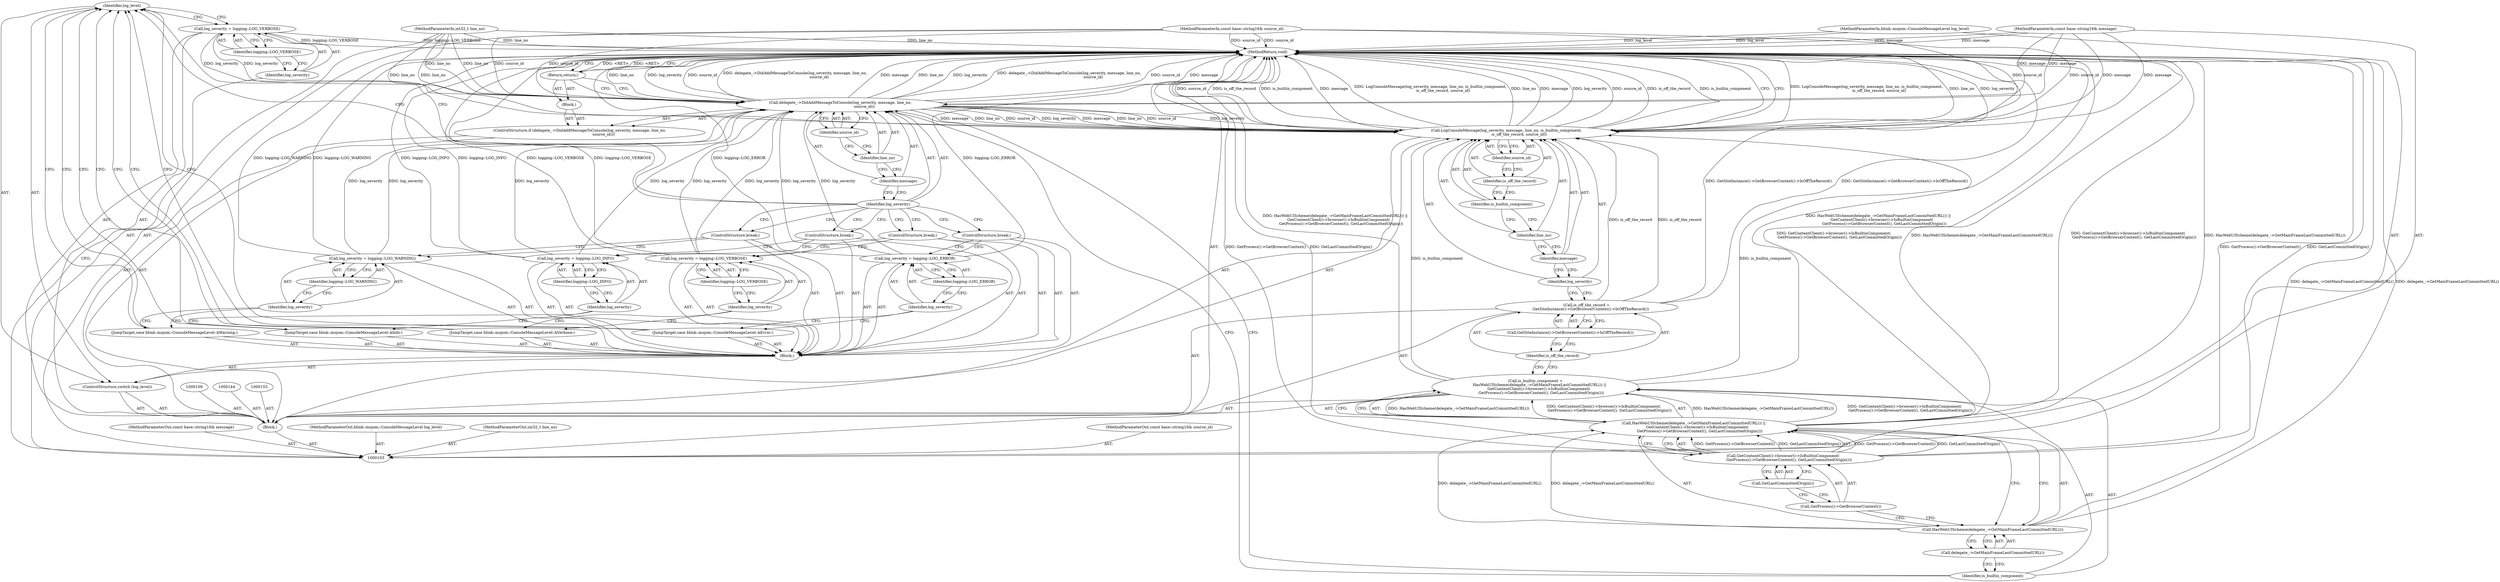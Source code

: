 digraph "0_Chrome_f03ea5a5c2ff26e239dfd23e263b15da2d9cee93" {
"1000114" [label="(Identifier,log_level)"];
"1000113" [label="(ControlStructure,switch (log_level))"];
"1000115" [label="(Block,)"];
"1000116" [label="(JumpTarget,case blink::mojom::ConsoleMessageLevel::kVerbose:)"];
"1000119" [label="(Identifier,logging::LOG_VERBOSE)"];
"1000117" [label="(Call,log_severity = logging::LOG_VERBOSE)"];
"1000118" [label="(Identifier,log_severity)"];
"1000120" [label="(ControlStructure,break;)"];
"1000121" [label="(JumpTarget,case blink::mojom::ConsoleMessageLevel::kInfo:)"];
"1000124" [label="(Identifier,logging::LOG_INFO)"];
"1000122" [label="(Call,log_severity = logging::LOG_INFO)"];
"1000123" [label="(Identifier,log_severity)"];
"1000125" [label="(ControlStructure,break;)"];
"1000126" [label="(JumpTarget,case blink::mojom::ConsoleMessageLevel::kWarning:)"];
"1000129" [label="(Identifier,logging::LOG_WARNING)"];
"1000127" [label="(Call,log_severity = logging::LOG_WARNING)"];
"1000128" [label="(Identifier,log_severity)"];
"1000130" [label="(ControlStructure,break;)"];
"1000164" [label="(MethodReturn,void)"];
"1000131" [label="(JumpTarget,case blink::mojom::ConsoleMessageLevel::kError:)"];
"1000134" [label="(Identifier,logging::LOG_ERROR)"];
"1000132" [label="(Call,log_severity = logging::LOG_ERROR)"];
"1000133" [label="(Identifier,log_severity)"];
"1000135" [label="(ControlStructure,break;)"];
"1000136" [label="(ControlStructure,if (delegate_->DidAddMessageToConsole(log_severity, message, line_no,\n                                        source_id)))"];
"1000138" [label="(Identifier,log_severity)"];
"1000139" [label="(Identifier,message)"];
"1000137" [label="(Call,delegate_->DidAddMessageToConsole(log_severity, message, line_no,\n                                        source_id))"];
"1000140" [label="(Identifier,line_no)"];
"1000141" [label="(Identifier,source_id)"];
"1000142" [label="(Block,)"];
"1000143" [label="(Return,return;)"];
"1000104" [label="(MethodParameterIn,blink::mojom::ConsoleMessageLevel log_level)"];
"1000220" [label="(MethodParameterOut,blink::mojom::ConsoleMessageLevel log_level)"];
"1000145" [label="(Call,is_builtin_component =\n       HasWebUIScheme(delegate_->GetMainFrameLastCommittedURL()) ||\n      GetContentClient()->browser()->IsBuiltinComponent(\n          GetProcess()->GetBrowserContext(), GetLastCommittedOrigin()))"];
"1000146" [label="(Identifier,is_builtin_component)"];
"1000149" [label="(Call,delegate_->GetMainFrameLastCommittedURL())"];
"1000147" [label="(Call,HasWebUIScheme(delegate_->GetMainFrameLastCommittedURL()) ||\n      GetContentClient()->browser()->IsBuiltinComponent(\n          GetProcess()->GetBrowserContext(), GetLastCommittedOrigin()))"];
"1000148" [label="(Call,HasWebUIScheme(delegate_->GetMainFrameLastCommittedURL()))"];
"1000150" [label="(Call,GetContentClient()->browser()->IsBuiltinComponent(\n          GetProcess()->GetBrowserContext(), GetLastCommittedOrigin()))"];
"1000151" [label="(Call,GetProcess()->GetBrowserContext())"];
"1000152" [label="(Call,GetLastCommittedOrigin())"];
"1000154" [label="(Call,is_off_the_record =\n       GetSiteInstance()->GetBrowserContext()->IsOffTheRecord())"];
"1000155" [label="(Identifier,is_off_the_record)"];
"1000156" [label="(Call,GetSiteInstance()->GetBrowserContext()->IsOffTheRecord())"];
"1000157" [label="(Call,LogConsoleMessage(log_severity, message, line_no, is_builtin_component,\n                     is_off_the_record, source_id))"];
"1000158" [label="(Identifier,log_severity)"];
"1000159" [label="(Identifier,message)"];
"1000160" [label="(Identifier,line_no)"];
"1000161" [label="(Identifier,is_builtin_component)"];
"1000162" [label="(Identifier,is_off_the_record)"];
"1000163" [label="(Identifier,source_id)"];
"1000105" [label="(MethodParameterIn,const base::string16& message)"];
"1000221" [label="(MethodParameterOut,const base::string16& message)"];
"1000106" [label="(MethodParameterIn,int32_t line_no)"];
"1000222" [label="(MethodParameterOut,int32_t line_no)"];
"1000108" [label="(Block,)"];
"1000107" [label="(MethodParameterIn,const base::string16& source_id)"];
"1000223" [label="(MethodParameterOut,const base::string16& source_id)"];
"1000110" [label="(Call,log_severity = logging::LOG_VERBOSE)"];
"1000111" [label="(Identifier,log_severity)"];
"1000112" [label="(Identifier,logging::LOG_VERBOSE)"];
"1000114" -> "1000113"  [label="AST: "];
"1000114" -> "1000110"  [label="CFG: "];
"1000116" -> "1000114"  [label="CFG: "];
"1000121" -> "1000114"  [label="CFG: "];
"1000126" -> "1000114"  [label="CFG: "];
"1000131" -> "1000114"  [label="CFG: "];
"1000138" -> "1000114"  [label="CFG: "];
"1000113" -> "1000108"  [label="AST: "];
"1000114" -> "1000113"  [label="AST: "];
"1000115" -> "1000113"  [label="AST: "];
"1000115" -> "1000113"  [label="AST: "];
"1000116" -> "1000115"  [label="AST: "];
"1000117" -> "1000115"  [label="AST: "];
"1000120" -> "1000115"  [label="AST: "];
"1000121" -> "1000115"  [label="AST: "];
"1000122" -> "1000115"  [label="AST: "];
"1000125" -> "1000115"  [label="AST: "];
"1000126" -> "1000115"  [label="AST: "];
"1000127" -> "1000115"  [label="AST: "];
"1000130" -> "1000115"  [label="AST: "];
"1000131" -> "1000115"  [label="AST: "];
"1000132" -> "1000115"  [label="AST: "];
"1000135" -> "1000115"  [label="AST: "];
"1000116" -> "1000115"  [label="AST: "];
"1000116" -> "1000114"  [label="CFG: "];
"1000118" -> "1000116"  [label="CFG: "];
"1000119" -> "1000117"  [label="AST: "];
"1000119" -> "1000118"  [label="CFG: "];
"1000117" -> "1000119"  [label="CFG: "];
"1000117" -> "1000115"  [label="AST: "];
"1000117" -> "1000119"  [label="CFG: "];
"1000118" -> "1000117"  [label="AST: "];
"1000119" -> "1000117"  [label="AST: "];
"1000120" -> "1000117"  [label="CFG: "];
"1000117" -> "1000164"  [label="DDG: logging::LOG_VERBOSE"];
"1000117" -> "1000137"  [label="DDG: log_severity"];
"1000118" -> "1000117"  [label="AST: "];
"1000118" -> "1000116"  [label="CFG: "];
"1000119" -> "1000118"  [label="CFG: "];
"1000120" -> "1000115"  [label="AST: "];
"1000120" -> "1000117"  [label="CFG: "];
"1000138" -> "1000120"  [label="CFG: "];
"1000121" -> "1000115"  [label="AST: "];
"1000121" -> "1000114"  [label="CFG: "];
"1000123" -> "1000121"  [label="CFG: "];
"1000124" -> "1000122"  [label="AST: "];
"1000124" -> "1000123"  [label="CFG: "];
"1000122" -> "1000124"  [label="CFG: "];
"1000122" -> "1000115"  [label="AST: "];
"1000122" -> "1000124"  [label="CFG: "];
"1000123" -> "1000122"  [label="AST: "];
"1000124" -> "1000122"  [label="AST: "];
"1000125" -> "1000122"  [label="CFG: "];
"1000122" -> "1000164"  [label="DDG: logging::LOG_INFO"];
"1000122" -> "1000137"  [label="DDG: log_severity"];
"1000123" -> "1000122"  [label="AST: "];
"1000123" -> "1000121"  [label="CFG: "];
"1000124" -> "1000123"  [label="CFG: "];
"1000125" -> "1000115"  [label="AST: "];
"1000125" -> "1000122"  [label="CFG: "];
"1000138" -> "1000125"  [label="CFG: "];
"1000126" -> "1000115"  [label="AST: "];
"1000126" -> "1000114"  [label="CFG: "];
"1000128" -> "1000126"  [label="CFG: "];
"1000129" -> "1000127"  [label="AST: "];
"1000129" -> "1000128"  [label="CFG: "];
"1000127" -> "1000129"  [label="CFG: "];
"1000127" -> "1000115"  [label="AST: "];
"1000127" -> "1000129"  [label="CFG: "];
"1000128" -> "1000127"  [label="AST: "];
"1000129" -> "1000127"  [label="AST: "];
"1000130" -> "1000127"  [label="CFG: "];
"1000127" -> "1000164"  [label="DDG: logging::LOG_WARNING"];
"1000127" -> "1000137"  [label="DDG: log_severity"];
"1000128" -> "1000127"  [label="AST: "];
"1000128" -> "1000126"  [label="CFG: "];
"1000129" -> "1000128"  [label="CFG: "];
"1000130" -> "1000115"  [label="AST: "];
"1000130" -> "1000127"  [label="CFG: "];
"1000138" -> "1000130"  [label="CFG: "];
"1000164" -> "1000103"  [label="AST: "];
"1000164" -> "1000143"  [label="CFG: "];
"1000164" -> "1000157"  [label="CFG: "];
"1000143" -> "1000164"  [label="DDG: <RET>"];
"1000157" -> "1000164"  [label="DDG: LogConsoleMessage(log_severity, message, line_no, is_builtin_component,\n                     is_off_the_record, source_id)"];
"1000157" -> "1000164"  [label="DDG: line_no"];
"1000157" -> "1000164"  [label="DDG: message"];
"1000157" -> "1000164"  [label="DDG: log_severity"];
"1000157" -> "1000164"  [label="DDG: source_id"];
"1000157" -> "1000164"  [label="DDG: is_off_the_record"];
"1000157" -> "1000164"  [label="DDG: is_builtin_component"];
"1000104" -> "1000164"  [label="DDG: log_level"];
"1000105" -> "1000164"  [label="DDG: message"];
"1000110" -> "1000164"  [label="DDG: logging::LOG_VERBOSE"];
"1000147" -> "1000164"  [label="DDG: GetContentClient()->browser()->IsBuiltinComponent(\n          GetProcess()->GetBrowserContext(), GetLastCommittedOrigin())"];
"1000147" -> "1000164"  [label="DDG: HasWebUIScheme(delegate_->GetMainFrameLastCommittedURL())"];
"1000117" -> "1000164"  [label="DDG: logging::LOG_VERBOSE"];
"1000122" -> "1000164"  [label="DDG: logging::LOG_INFO"];
"1000107" -> "1000164"  [label="DDG: source_id"];
"1000150" -> "1000164"  [label="DDG: GetProcess()->GetBrowserContext()"];
"1000150" -> "1000164"  [label="DDG: GetLastCommittedOrigin()"];
"1000137" -> "1000164"  [label="DDG: source_id"];
"1000137" -> "1000164"  [label="DDG: message"];
"1000137" -> "1000164"  [label="DDG: line_no"];
"1000137" -> "1000164"  [label="DDG: log_severity"];
"1000137" -> "1000164"  [label="DDG: delegate_->DidAddMessageToConsole(log_severity, message, line_no,\n                                        source_id)"];
"1000127" -> "1000164"  [label="DDG: logging::LOG_WARNING"];
"1000132" -> "1000164"  [label="DDG: logging::LOG_ERROR"];
"1000148" -> "1000164"  [label="DDG: delegate_->GetMainFrameLastCommittedURL()"];
"1000154" -> "1000164"  [label="DDG: GetSiteInstance()->GetBrowserContext()->IsOffTheRecord()"];
"1000145" -> "1000164"  [label="DDG: HasWebUIScheme(delegate_->GetMainFrameLastCommittedURL()) ||\n      GetContentClient()->browser()->IsBuiltinComponent(\n          GetProcess()->GetBrowserContext(), GetLastCommittedOrigin())"];
"1000106" -> "1000164"  [label="DDG: line_no"];
"1000131" -> "1000115"  [label="AST: "];
"1000131" -> "1000114"  [label="CFG: "];
"1000133" -> "1000131"  [label="CFG: "];
"1000134" -> "1000132"  [label="AST: "];
"1000134" -> "1000133"  [label="CFG: "];
"1000132" -> "1000134"  [label="CFG: "];
"1000132" -> "1000115"  [label="AST: "];
"1000132" -> "1000134"  [label="CFG: "];
"1000133" -> "1000132"  [label="AST: "];
"1000134" -> "1000132"  [label="AST: "];
"1000135" -> "1000132"  [label="CFG: "];
"1000132" -> "1000164"  [label="DDG: logging::LOG_ERROR"];
"1000132" -> "1000137"  [label="DDG: log_severity"];
"1000133" -> "1000132"  [label="AST: "];
"1000133" -> "1000131"  [label="CFG: "];
"1000134" -> "1000133"  [label="CFG: "];
"1000135" -> "1000115"  [label="AST: "];
"1000135" -> "1000132"  [label="CFG: "];
"1000138" -> "1000135"  [label="CFG: "];
"1000136" -> "1000108"  [label="AST: "];
"1000137" -> "1000136"  [label="AST: "];
"1000142" -> "1000136"  [label="AST: "];
"1000138" -> "1000137"  [label="AST: "];
"1000138" -> "1000114"  [label="CFG: "];
"1000138" -> "1000120"  [label="CFG: "];
"1000138" -> "1000125"  [label="CFG: "];
"1000138" -> "1000130"  [label="CFG: "];
"1000138" -> "1000135"  [label="CFG: "];
"1000139" -> "1000138"  [label="CFG: "];
"1000139" -> "1000137"  [label="AST: "];
"1000139" -> "1000138"  [label="CFG: "];
"1000140" -> "1000139"  [label="CFG: "];
"1000137" -> "1000136"  [label="AST: "];
"1000137" -> "1000141"  [label="CFG: "];
"1000138" -> "1000137"  [label="AST: "];
"1000139" -> "1000137"  [label="AST: "];
"1000140" -> "1000137"  [label="AST: "];
"1000141" -> "1000137"  [label="AST: "];
"1000143" -> "1000137"  [label="CFG: "];
"1000146" -> "1000137"  [label="CFG: "];
"1000137" -> "1000164"  [label="DDG: source_id"];
"1000137" -> "1000164"  [label="DDG: message"];
"1000137" -> "1000164"  [label="DDG: line_no"];
"1000137" -> "1000164"  [label="DDG: log_severity"];
"1000137" -> "1000164"  [label="DDG: delegate_->DidAddMessageToConsole(log_severity, message, line_no,\n                                        source_id)"];
"1000122" -> "1000137"  [label="DDG: log_severity"];
"1000117" -> "1000137"  [label="DDG: log_severity"];
"1000132" -> "1000137"  [label="DDG: log_severity"];
"1000127" -> "1000137"  [label="DDG: log_severity"];
"1000110" -> "1000137"  [label="DDG: log_severity"];
"1000105" -> "1000137"  [label="DDG: message"];
"1000106" -> "1000137"  [label="DDG: line_no"];
"1000107" -> "1000137"  [label="DDG: source_id"];
"1000137" -> "1000157"  [label="DDG: log_severity"];
"1000137" -> "1000157"  [label="DDG: message"];
"1000137" -> "1000157"  [label="DDG: line_no"];
"1000137" -> "1000157"  [label="DDG: source_id"];
"1000140" -> "1000137"  [label="AST: "];
"1000140" -> "1000139"  [label="CFG: "];
"1000141" -> "1000140"  [label="CFG: "];
"1000141" -> "1000137"  [label="AST: "];
"1000141" -> "1000140"  [label="CFG: "];
"1000137" -> "1000141"  [label="CFG: "];
"1000142" -> "1000136"  [label="AST: "];
"1000143" -> "1000142"  [label="AST: "];
"1000143" -> "1000142"  [label="AST: "];
"1000143" -> "1000137"  [label="CFG: "];
"1000164" -> "1000143"  [label="CFG: "];
"1000143" -> "1000164"  [label="DDG: <RET>"];
"1000104" -> "1000103"  [label="AST: "];
"1000104" -> "1000164"  [label="DDG: log_level"];
"1000220" -> "1000103"  [label="AST: "];
"1000145" -> "1000108"  [label="AST: "];
"1000145" -> "1000147"  [label="CFG: "];
"1000146" -> "1000145"  [label="AST: "];
"1000147" -> "1000145"  [label="AST: "];
"1000155" -> "1000145"  [label="CFG: "];
"1000145" -> "1000164"  [label="DDG: HasWebUIScheme(delegate_->GetMainFrameLastCommittedURL()) ||\n      GetContentClient()->browser()->IsBuiltinComponent(\n          GetProcess()->GetBrowserContext(), GetLastCommittedOrigin())"];
"1000147" -> "1000145"  [label="DDG: HasWebUIScheme(delegate_->GetMainFrameLastCommittedURL())"];
"1000147" -> "1000145"  [label="DDG: GetContentClient()->browser()->IsBuiltinComponent(\n          GetProcess()->GetBrowserContext(), GetLastCommittedOrigin())"];
"1000145" -> "1000157"  [label="DDG: is_builtin_component"];
"1000146" -> "1000145"  [label="AST: "];
"1000146" -> "1000137"  [label="CFG: "];
"1000149" -> "1000146"  [label="CFG: "];
"1000149" -> "1000148"  [label="AST: "];
"1000149" -> "1000146"  [label="CFG: "];
"1000148" -> "1000149"  [label="CFG: "];
"1000147" -> "1000145"  [label="AST: "];
"1000147" -> "1000148"  [label="CFG: "];
"1000147" -> "1000150"  [label="CFG: "];
"1000148" -> "1000147"  [label="AST: "];
"1000150" -> "1000147"  [label="AST: "];
"1000145" -> "1000147"  [label="CFG: "];
"1000147" -> "1000164"  [label="DDG: GetContentClient()->browser()->IsBuiltinComponent(\n          GetProcess()->GetBrowserContext(), GetLastCommittedOrigin())"];
"1000147" -> "1000164"  [label="DDG: HasWebUIScheme(delegate_->GetMainFrameLastCommittedURL())"];
"1000147" -> "1000145"  [label="DDG: HasWebUIScheme(delegate_->GetMainFrameLastCommittedURL())"];
"1000147" -> "1000145"  [label="DDG: GetContentClient()->browser()->IsBuiltinComponent(\n          GetProcess()->GetBrowserContext(), GetLastCommittedOrigin())"];
"1000148" -> "1000147"  [label="DDG: delegate_->GetMainFrameLastCommittedURL()"];
"1000150" -> "1000147"  [label="DDG: GetProcess()->GetBrowserContext()"];
"1000150" -> "1000147"  [label="DDG: GetLastCommittedOrigin()"];
"1000148" -> "1000147"  [label="AST: "];
"1000148" -> "1000149"  [label="CFG: "];
"1000149" -> "1000148"  [label="AST: "];
"1000151" -> "1000148"  [label="CFG: "];
"1000147" -> "1000148"  [label="CFG: "];
"1000148" -> "1000164"  [label="DDG: delegate_->GetMainFrameLastCommittedURL()"];
"1000148" -> "1000147"  [label="DDG: delegate_->GetMainFrameLastCommittedURL()"];
"1000150" -> "1000147"  [label="AST: "];
"1000150" -> "1000152"  [label="CFG: "];
"1000151" -> "1000150"  [label="AST: "];
"1000152" -> "1000150"  [label="AST: "];
"1000147" -> "1000150"  [label="CFG: "];
"1000150" -> "1000164"  [label="DDG: GetProcess()->GetBrowserContext()"];
"1000150" -> "1000164"  [label="DDG: GetLastCommittedOrigin()"];
"1000150" -> "1000147"  [label="DDG: GetProcess()->GetBrowserContext()"];
"1000150" -> "1000147"  [label="DDG: GetLastCommittedOrigin()"];
"1000151" -> "1000150"  [label="AST: "];
"1000151" -> "1000148"  [label="CFG: "];
"1000152" -> "1000151"  [label="CFG: "];
"1000152" -> "1000150"  [label="AST: "];
"1000152" -> "1000151"  [label="CFG: "];
"1000150" -> "1000152"  [label="CFG: "];
"1000154" -> "1000108"  [label="AST: "];
"1000154" -> "1000156"  [label="CFG: "];
"1000155" -> "1000154"  [label="AST: "];
"1000156" -> "1000154"  [label="AST: "];
"1000158" -> "1000154"  [label="CFG: "];
"1000154" -> "1000164"  [label="DDG: GetSiteInstance()->GetBrowserContext()->IsOffTheRecord()"];
"1000154" -> "1000157"  [label="DDG: is_off_the_record"];
"1000155" -> "1000154"  [label="AST: "];
"1000155" -> "1000145"  [label="CFG: "];
"1000156" -> "1000155"  [label="CFG: "];
"1000156" -> "1000154"  [label="AST: "];
"1000156" -> "1000155"  [label="CFG: "];
"1000154" -> "1000156"  [label="CFG: "];
"1000157" -> "1000108"  [label="AST: "];
"1000157" -> "1000163"  [label="CFG: "];
"1000158" -> "1000157"  [label="AST: "];
"1000159" -> "1000157"  [label="AST: "];
"1000160" -> "1000157"  [label="AST: "];
"1000161" -> "1000157"  [label="AST: "];
"1000162" -> "1000157"  [label="AST: "];
"1000163" -> "1000157"  [label="AST: "];
"1000164" -> "1000157"  [label="CFG: "];
"1000157" -> "1000164"  [label="DDG: LogConsoleMessage(log_severity, message, line_no, is_builtin_component,\n                     is_off_the_record, source_id)"];
"1000157" -> "1000164"  [label="DDG: line_no"];
"1000157" -> "1000164"  [label="DDG: message"];
"1000157" -> "1000164"  [label="DDG: log_severity"];
"1000157" -> "1000164"  [label="DDG: source_id"];
"1000157" -> "1000164"  [label="DDG: is_off_the_record"];
"1000157" -> "1000164"  [label="DDG: is_builtin_component"];
"1000137" -> "1000157"  [label="DDG: log_severity"];
"1000137" -> "1000157"  [label="DDG: message"];
"1000137" -> "1000157"  [label="DDG: line_no"];
"1000137" -> "1000157"  [label="DDG: source_id"];
"1000105" -> "1000157"  [label="DDG: message"];
"1000106" -> "1000157"  [label="DDG: line_no"];
"1000145" -> "1000157"  [label="DDG: is_builtin_component"];
"1000154" -> "1000157"  [label="DDG: is_off_the_record"];
"1000107" -> "1000157"  [label="DDG: source_id"];
"1000158" -> "1000157"  [label="AST: "];
"1000158" -> "1000154"  [label="CFG: "];
"1000159" -> "1000158"  [label="CFG: "];
"1000159" -> "1000157"  [label="AST: "];
"1000159" -> "1000158"  [label="CFG: "];
"1000160" -> "1000159"  [label="CFG: "];
"1000160" -> "1000157"  [label="AST: "];
"1000160" -> "1000159"  [label="CFG: "];
"1000161" -> "1000160"  [label="CFG: "];
"1000161" -> "1000157"  [label="AST: "];
"1000161" -> "1000160"  [label="CFG: "];
"1000162" -> "1000161"  [label="CFG: "];
"1000162" -> "1000157"  [label="AST: "];
"1000162" -> "1000161"  [label="CFG: "];
"1000163" -> "1000162"  [label="CFG: "];
"1000163" -> "1000157"  [label="AST: "];
"1000163" -> "1000162"  [label="CFG: "];
"1000157" -> "1000163"  [label="CFG: "];
"1000105" -> "1000103"  [label="AST: "];
"1000105" -> "1000164"  [label="DDG: message"];
"1000105" -> "1000137"  [label="DDG: message"];
"1000105" -> "1000157"  [label="DDG: message"];
"1000221" -> "1000103"  [label="AST: "];
"1000106" -> "1000103"  [label="AST: "];
"1000106" -> "1000164"  [label="DDG: line_no"];
"1000106" -> "1000137"  [label="DDG: line_no"];
"1000106" -> "1000157"  [label="DDG: line_no"];
"1000222" -> "1000103"  [label="AST: "];
"1000108" -> "1000103"  [label="AST: "];
"1000109" -> "1000108"  [label="AST: "];
"1000110" -> "1000108"  [label="AST: "];
"1000113" -> "1000108"  [label="AST: "];
"1000136" -> "1000108"  [label="AST: "];
"1000144" -> "1000108"  [label="AST: "];
"1000145" -> "1000108"  [label="AST: "];
"1000153" -> "1000108"  [label="AST: "];
"1000154" -> "1000108"  [label="AST: "];
"1000157" -> "1000108"  [label="AST: "];
"1000107" -> "1000103"  [label="AST: "];
"1000107" -> "1000164"  [label="DDG: source_id"];
"1000107" -> "1000137"  [label="DDG: source_id"];
"1000107" -> "1000157"  [label="DDG: source_id"];
"1000223" -> "1000103"  [label="AST: "];
"1000110" -> "1000108"  [label="AST: "];
"1000110" -> "1000112"  [label="CFG: "];
"1000111" -> "1000110"  [label="AST: "];
"1000112" -> "1000110"  [label="AST: "];
"1000114" -> "1000110"  [label="CFG: "];
"1000110" -> "1000164"  [label="DDG: logging::LOG_VERBOSE"];
"1000110" -> "1000137"  [label="DDG: log_severity"];
"1000111" -> "1000110"  [label="AST: "];
"1000111" -> "1000103"  [label="CFG: "];
"1000112" -> "1000111"  [label="CFG: "];
"1000112" -> "1000110"  [label="AST: "];
"1000112" -> "1000111"  [label="CFG: "];
"1000110" -> "1000112"  [label="CFG: "];
}
